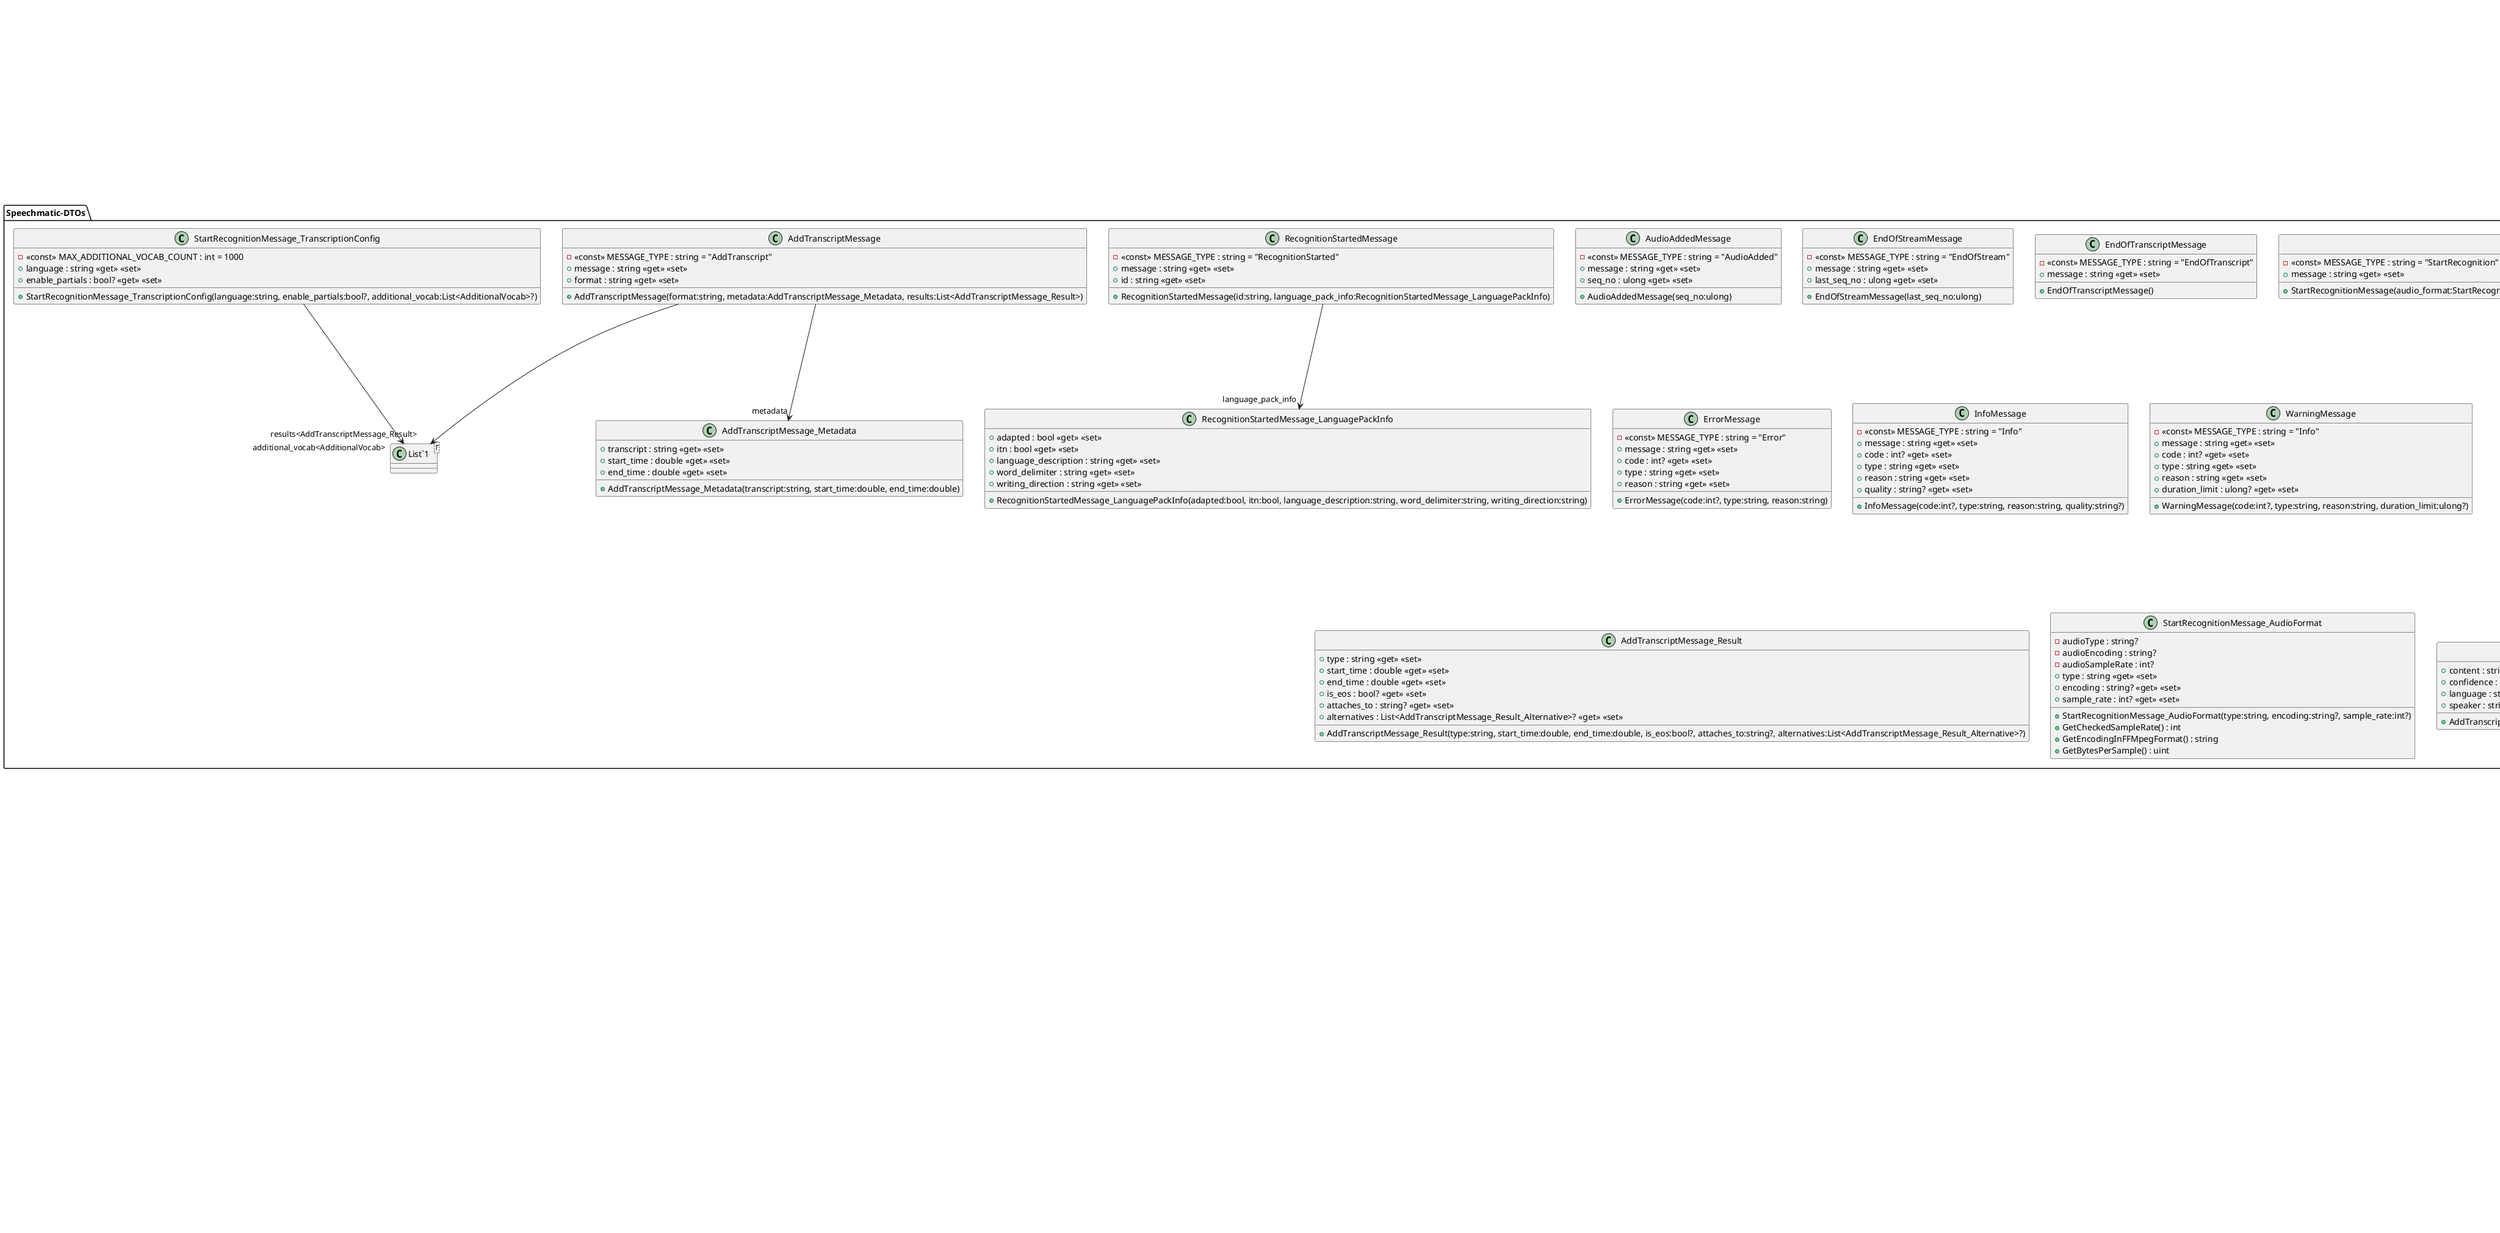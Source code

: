 @startuml
class "AddSingleton`1"<T> {
}
class "AddSingleton`2"<T1,T2> {
}
class "AddHostedService`1"<T> {
}
class "MapHub`1"<T> {
}

package "Controllers" {
    class ClientExchangeController {
        + ClientExchangeController(subtitleExporterService:ISubtitleExporterService, avReceiverService:IAvReceiverService)
        + <<async>> Get() : Task
    }
    ControllerBase <|-- ClientExchangeController
    ClientExchangeController --> "avReceiverService" IAvReceiverService
    ClientExchangeController --> "subtitleExporterService" ISubtitleExporterService
    class CustomDictionaryController {
        + CustomDictionaryController(dictionaryService:ICustomDictionaryService)
        + UploadCustomDictionary(transcriptionConfig:StartRecognitionMessage_TranscriptionConfig) : IActionResult
    }
    ControllerBase <|-- CustomDictionaryController
    CustomDictionaryController --> "dictionaryService" ICustomDictionaryService
    class SpeechBubbleController {
        + SpeechBubbleController(speechBubbleListService:ISpeechBubbleListService, applicationLifetime:IHostApplicationLifetime)
        + HandleUpdatedSpeechBubble(receivedList:SpeechBubbleChainJson) : IActionResult
        + HandleRestartRequest() : IActionResult
        + {static} ParseFrontendResponseToSpeechBubbleList(receivedList:SpeechBubbleChainJson) : List<SpeechBubble>
    }
    ControllerBase <|-- SpeechBubbleController
    SpeechBubbleController --> "speechBubbleListService" ISpeechBubbleListService
    SpeechBubbleController --> "applicationLifetime" IHostApplicationLifetime
}

package "Data-Classes" {
    class AdditionalVocab {
        + content : string <<get>> <<set>>
        + sounds_like : List<string>? <<get>> <<set>>
        + AdditionalVocab(content:string, sounds_like:List<string>?)
    }
    class AudioQueue {
        - <<const>> MAX_QUEUE_COUNT : int = 120
        + AudioQueue(outPipe:PipeWriter)
        + <<async>> Enqueue(audioBuffer:short[]) : Task
        + <<async>> Dequeue() : Task
    }
    class "Queue`1"<T> {
    }
    AudioQueue o-> "audioQueue<short[]>" "Queue`1"
    AudioQueue --> "outPipe" PipeWriter
    class Dictionary {
        + Dictionary(startRecognitionMessageTranscriptionConfig:StartRecognitionMessage_TranscriptionConfig)
    }
    Dictionary --> "StartRecognitionMessageTranscriptionConfig" StartRecognitionMessage_TranscriptionConfig
    class SpeechBubble {
        + SpeechBubble(id:long, speaker:int, startTime:double, endTime:double, wordTokens:List<WordToken>)
        + Id : long <<get>> <<init>>
        + Speaker : int <<get>> <<set>>
        + StartTime : double <<get>> <<set>>
        + EndTime : double <<get>> <<set>>
    }
    class "List`1"<T> {
    }
    SpeechBubble --> "CreationTime" DateTime
    SpeechBubble --> "SpeechBubbleContent<WordToken>" "List`1"
    struct SpeechBubbleChainJson {
        + SpeechbubbleChain : List<SpeechBubbleJson>? <<get>> <<set>>
        + SpeechBubbleChainJson(postSpeechBubblesList:List<SpeechBubbleJson>)
    }
    struct SpeechBubbleJson {
        + Id : long <<get>> <<init>>
        + Speaker : int <<get>> <<set>>
        + StartTime : double <<get>> <<set>>
        + EndTime : double <<get>> <<set>>
        + SpeechBubbleJson(id:long, speaker:int, startTime:double, endTime:double, wordTokens:List<WordToken>)
    }
    class "List`1"<T> {
    }
    SpeechBubbleJson --> "SpeechBubbleContent<WordToken>" "List`1"
    class WordToken {
        + WordToken(word:string, confidence:float, startTime:double, endTime:double, speaker:int)
        + Word : string <<get>> <<set>>
        + Confidence : float <<get>> <<set>>
        + StartTime : double <<get>> <<set>>
        + EndTime : double <<get>> <<set>>
        + Speaker : int <<get>> <<set>>
    }
}

class CommunicationHub {
    + CommunicationHub(sendingAudioService:FrontendAudioQueueService)
    + <<async>> ReceiveAudioStream(cancellationToken:CancellationToken) : IAsyncEnumerable<short[]>
}
Hub <|-- CommunicationHub
CommunicationHub --> "sendingAudioService" FrontendAudioQueueService

package "Services" {
    class AvProcessingService <<partial>> {
        - {static} <<readonly>> urlRecognitionTemplate : string = "wss://neu.rt.speechmatics.com/v2/de"
        - {static} <<partial>> messageTypeRegex() : Regex
        - apiKey : string?
        - sentNum : ulong
        - seqNum : ulong
        + AvProcessingService(wordProcessingService:IWordProcessingService, sendingAudioService:FrontendAudioQueueService)
        - {static} logSend(message:string) : void
        - {static} logReceive(message:string) : void
        - {static} deserializeMessage(buffer:string, messageName:string, descriptionOfMessage:string) : T
        + Init(apiKeyVar:string) : bool
        - {static} <<async>> sendStartRecognition(wsClient:ClientWebSocket) : Task<bool>
        - <<async>> processAudioToStream(avStream:Stream, audioPipe:PipeWriter) : Task<bool>
        - <<async>> sendAudio(wsClient:ClientWebSocket, avStream:Stream) : Task<bool>
        - <<async>> sendEndOfStream(wsClient:ClientWebSocket) : Task<bool>
        - handleSpeechmaticsResponse(responseString:string) : bool
        - <<async>> receiveMessages(wsClient:ClientWebSocket) : Task<bool>
        + <<async>> TranscribeAudio(avStream:Stream) : Task<bool>
    }
    IAvProcessingService <|-- AvProcessingService
    AvProcessingService o-> "audioFormat" StartRecognitionMessage_AudioFormat
    AvProcessingService o-> "jsonOptions" JsonSerializerOptions
    AvProcessingService --> "wordProcessingService" IWordProcessingService
    AvProcessingService --> "frontendAudioQueueService" FrontendAudioQueueService
    AvProcessingService o-> "audioMuxingPipe" Pipe
    AvProcessingService o-> "audioQueue" AudioQueue
    class AvReceiverService {
        - <<const>> MAXIMUM_READ_SIZE : int = 4096
        + AvReceiverService(avProcessingService:IAvProcessingService)
        + <<async>> Start(webSocket:WebSocket, ctSource:CancellationTokenSource) : Task
    }
    IAvReceiverService <|-- AvReceiverService
    AvReceiverService --> "avProcessingService" IAvProcessingService
    class BufferTimeMonitor {
        - <<readonly>> timeLimitInMinutes : int
        - <<readonly>> delayMilliseconds : int
        + BufferTimeMonitor(configuration:IConfiguration, hubContext:IHubContext<CommunicationHub>, speechBubbleListService:ISpeechBubbleListService, subtitleExporterService:ISubtitleExporterService)
        # <<override>> <<async>> ExecuteAsync(stoppingToken:CancellationToken) : Task
        - <<async>> deleteSpeechBubbleMessageToFrontend(id:long) : Task
    }
    class "IHubContext`1"<T> {
    }
    class "List`1"<T> {
    }
    BackgroundService <|-- BufferTimeMonitor
    BufferTimeMonitor --> "hubContext<CommunicationHub>" "IHubContext`1"
    BufferTimeMonitor --> "timedOutSpeechBubbles<SpeechBubble>" "List`1"
    BufferTimeMonitor --> "speechBubbleListService" ISpeechBubbleListService
    BufferTimeMonitor --> "subtitleExporterService" ISubtitleExporterService
    BufferTimeMonitor --> "configuration" IConfiguration
    class CustomDictionaryService {
        + CustomDictionaryService()
        + ProcessCustomDictionary(customDictionary:Dictionary) : void
        + GetCustomDictionaries() : List<Dictionary>
    }
    class "List`1"<T> {
    }
    ICustomDictionaryService <|-- CustomDictionaryService
    CustomDictionaryService --> "customDictionaries<Dictionary>" "List`1"
    class FrontendAudioQueueService {
        + <<new>> Enqueue(item:short[]) : void
    }
    class "ConcurrentQueue`1"<T> {
    }
    "ConcurrentQueue`1" "<short[]>" <|-- FrontendAudioQueueService
    interface IAvProcessingService {
        + Init(apiKeyVar:string) : bool
        + TranscribeAudio(avStream:Stream) : Task<bool>
    }
    interface IAvReceiverService {
        + Start(webSocket:WebSocket, ctSource:CancellationTokenSource) : Task
    }
    interface ICustomDictionaryService {
        ProcessCustomDictionary(customDictionary:Dictionary) : void
        GetCustomDictionaries() : List<Dictionary>
    }
    interface ISpeechBubbleListService {
        + GetSpeechBubbles() : LinkedList<SpeechBubble>
        + AddNewSpeechBubble(speechBubble:SpeechBubble) : void
        + DeleteOldestSpeechBubble() : void
        + ReplaceSpeechBubble(speechBubble:SpeechBubble) : void
    }
    interface ISubtitleConverter {
        + ConvertSpeechBubble(speechBubble:SpeechBubble) : void
    }
    interface ISubtitleExporterService {
        + Start(webSocket:WebSocket, ctSource:CancellationTokenSource) : Task
        + ExportSubtitle(speechBubble:SpeechBubble) : Task
    }
    interface IWordProcessingService {
        + HandleNewWord(wordToken:WordToken) : void
    }
    class SpeechBubbleListService {
        + SpeechBubbleListService()
        + GetSpeechBubbles() : LinkedList<SpeechBubble>
        + AddNewSpeechBubble(speechBubble:SpeechBubble) : void
        + DeleteOldestSpeechBubble() : void
        + ReplaceSpeechBubble(speechBubble:SpeechBubble) : void
    }
    class "LinkedList`1"<T> {
    }
    ISpeechBubbleListService <|-- SpeechBubbleListService
    SpeechBubbleListService --> "speechBubbleList<SpeechBubble>" "LinkedList`1"
    class StartupService {
        - <<const>> SPEECHMATICS_API_KEY_ENVVAR : string = "SPEECHMATICS_API_KEY"
        + StartupService(avProcessingService:IAvProcessingService)
        + StartAsync(cancellationToken:CancellationToken) : Task
        + StopAsync(cancellationToken:CancellationToken) : Task
    }
    IHostedService <|-- StartupService
    StartupService --> "avProcessingService" IAvProcessingService
    class SubtitleExporterService {
        - <<const>> MAXIMUM_READ_SIZE : int = 4096
        + SubtitleExporterService()
        + <<async>> Start(webSocket:WebSocket, ctSource:CancellationTokenSource) : Task
        + ExportSubtitle(speechBubble:SpeechBubble) : Task
    }
    ISubtitleExporterService <|-- SubtitleExporterService
    SubtitleExporterService --> "subtitlePipe" Pipe
    SubtitleExporterService --> "subtitleConverter" ISubtitleConverter
    class WebVttConverter {
        + WebVttConverter(outputStream:Stream)
        + ConvertSpeechBubble(speechBubble:SpeechBubble) : void
        - {static} convertToWebVttFormat(speechBubble:SpeechBubble) : string
        - {static} FormatTime(time:double) : string
        - <<async>> WriteToStream(content:string) : void
    }
    ISubtitleConverter <|-- WebVttConverter
    WebVttConverter --> "outputStream" Stream
    class WordProcessingService {
        - nextSpeechBubbleId : long
        - currentSpeaker : int?
        + WordProcessingService(hubContext:IHubContext<CommunicationHub>, speechBubbleListService:ISpeechBubbleListService)
        + HandleNewWord(wordToken:WordToken) : void
        - speechBubbleFull(wordToken:WordToken) : bool
        - <<async>> flushBufferToNewSpeechBubble() : void
        - setSpeakerIfSpeakerIsNull(wordToken:WordToken) : void
        - <<async>> sendNewSpeechBubbleMessageToFrontend(speechBubble:SpeechBubble) : Task
    }
    class "IHubContext`1"<T> {
    }
    class "List`1"<T> {
    }
    IWordProcessingService <|-- WordProcessingService
    WordProcessingService --> "speechBubbleListService" ISpeechBubbleListService
    WordProcessingService --> "hubContext<CommunicationHub>" "IHubContext`1"
    WordProcessingService --> "wordTokenBuffer<WordToken>" "List`1"
}

package "Speechmatic-DTOs" {
    class AddTranscriptMessage {
        + AddTranscriptMessage(format:string, metadata:AddTranscriptMessage_Metadata, results:List<AddTranscriptMessage_Result>)
        - <<const>> MESSAGE_TYPE : string = "AddTranscript"
        + message : string <<get>> <<set>>
        + format : string <<get>> <<set>>
    }
    class "List`1"<T> {
    }
    AddTranscriptMessage --> "metadata" AddTranscriptMessage_Metadata
    AddTranscriptMessage --> "results<AddTranscriptMessage_Result>" "List`1"
    class AudioAddedMessage {
        + AudioAddedMessage(seq_no:ulong)
        - <<const>> MESSAGE_TYPE : string = "AudioAdded"
        + message : string <<get>> <<set>>
        + seq_no : ulong <<get>> <<set>>
    }
    class EndOfStreamMessage {
        + EndOfStreamMessage(last_seq_no:ulong)
        - <<const>> MESSAGE_TYPE : string = "EndOfStream"
        + message : string <<get>> <<set>>
        + last_seq_no : ulong <<get>> <<set>>
    }
    class EndOfTranscriptMessage {
        + EndOfTranscriptMessage()
        - <<const>> MESSAGE_TYPE : string = "EndOfTranscript"
        + message : string <<get>> <<set>>
    }
    class ErrorMessage {
        + ErrorMessage(code:int?, type:string, reason:string)
        - <<const>> MESSAGE_TYPE : string = "Error"
        + message : string <<get>> <<set>>
        + code : int? <<get>> <<set>>
        + type : string <<get>> <<set>>
        + reason : string <<get>> <<set>>
    }
    class InfoMessage {
        + InfoMessage(code:int?, type:string, reason:string, quality:string?)
        - <<const>> MESSAGE_TYPE : string = "Info"
        + message : string <<get>> <<set>>
        + code : int? <<get>> <<set>>
        + type : string <<get>> <<set>>
        + reason : string <<get>> <<set>>
        + quality : string? <<get>> <<set>>
    }
    class RecognitionStartedMessage {
        + RecognitionStartedMessage(id:string, language_pack_info:RecognitionStartedMessage_LanguagePackInfo)
        - <<const>> MESSAGE_TYPE : string = "RecognitionStarted"
        + message : string <<get>> <<set>>
        + id : string <<get>> <<set>>
    }
    RecognitionStartedMessage --> "language_pack_info" RecognitionStartedMessage_LanguagePackInfo
    class StartRecognitionMessage {
        + StartRecognitionMessage(audio_format:StartRecognitionMessage_AudioFormat?, transcription_config:StartRecognitionMessage_TranscriptionConfig?)
        - <<const>> MESSAGE_TYPE : string = "StartRecognition"
        + message : string <<get>> <<set>>
    }
    StartRecognitionMessage --> "audio_format" StartRecognitionMessage_AudioFormat
    StartRecognitionMessage --> "transcription_config" StartRecognitionMessage_TranscriptionConfig
    class WarningMessage {
        + WarningMessage(code:int?, type:string, reason:string, duration_limit:ulong?)
        - <<const>> MESSAGE_TYPE : string = "Info"
        + message : string <<get>> <<set>>
        + code : int? <<get>> <<set>>
        + type : string <<get>> <<set>>
        + reason : string <<get>> <<set>>
        + duration_limit : ulong? <<get>> <<set>>
    }
    class AddTranscriptMessage_Metadata {
        + AddTranscriptMessage_Metadata(transcript:string, start_time:double, end_time:double)
        + transcript : string <<get>> <<set>>
        + start_time : double <<get>> <<set>>
        + end_time : double <<get>> <<set>>
    }
    class AddTranscriptMessage_Result {
        + AddTranscriptMessage_Result(type:string, start_time:double, end_time:double, is_eos:bool?, attaches_to:string?, alternatives:List<AddTranscriptMessage_Result_Alternative>?)
        + type : string <<get>> <<set>>
        + start_time : double <<get>> <<set>>
        + end_time : double <<get>> <<set>>
        + is_eos : bool? <<get>> <<set>>
        + attaches_to : string? <<get>> <<set>>
        + alternatives : List<AddTranscriptMessage_Result_Alternative>? <<get>> <<set>>
    }
    class RecognitionStartedMessage_LanguagePackInfo {
        + RecognitionStartedMessage_LanguagePackInfo(adapted:bool, itn:bool, language_description:string, word_delimiter:string, writing_direction:string)
        + adapted : bool <<get>> <<set>>
        + itn : bool <<get>> <<set>>
        + language_description : string <<get>> <<set>>
        + word_delimiter : string <<get>> <<set>>
        + writing_direction : string <<get>> <<set>>
    }
    class StartRecognitionMessage_AudioFormat {
        + StartRecognitionMessage_AudioFormat(type:string, encoding:string?, sample_rate:int?)
        - audioType : string?
        - audioEncoding : string?
        - audioSampleRate : int?
        + type : string <<get>> <<set>>
        + encoding : string? <<get>> <<set>>
        + sample_rate : int? <<get>> <<set>>
        + GetCheckedSampleRate() : int
        + GetEncodingInFFMpegFormat() : string
        + GetBytesPerSample() : uint
    }
    class StartRecognitionMessage_TranscriptionConfig {
        - <<const>> MAX_ADDITIONAL_VOCAB_COUNT : int = 1000
        + StartRecognitionMessage_TranscriptionConfig(language:string, enable_partials:bool?, additional_vocab:List<AdditionalVocab>?)
        + language : string <<get>> <<set>>
        + enable_partials : bool? <<get>> <<set>>
    }
    class "List`1"<T> {
    }
    StartRecognitionMessage_TranscriptionConfig --> "additional_vocab<AdditionalVocab>" "List`1"
    class AddTranscriptMessage_Result_Alternative {
        + AddTranscriptMessage_Result_Alternative(content:string, confidence:double, language:string?, speaker:string?)
        + content : string <<get>> <<set>>
        + confidence : double <<get>> <<set>>
        + language : string? <<get>> <<set>>
        + speaker : string? <<get>> <<set>>
    }
}

@enduml
